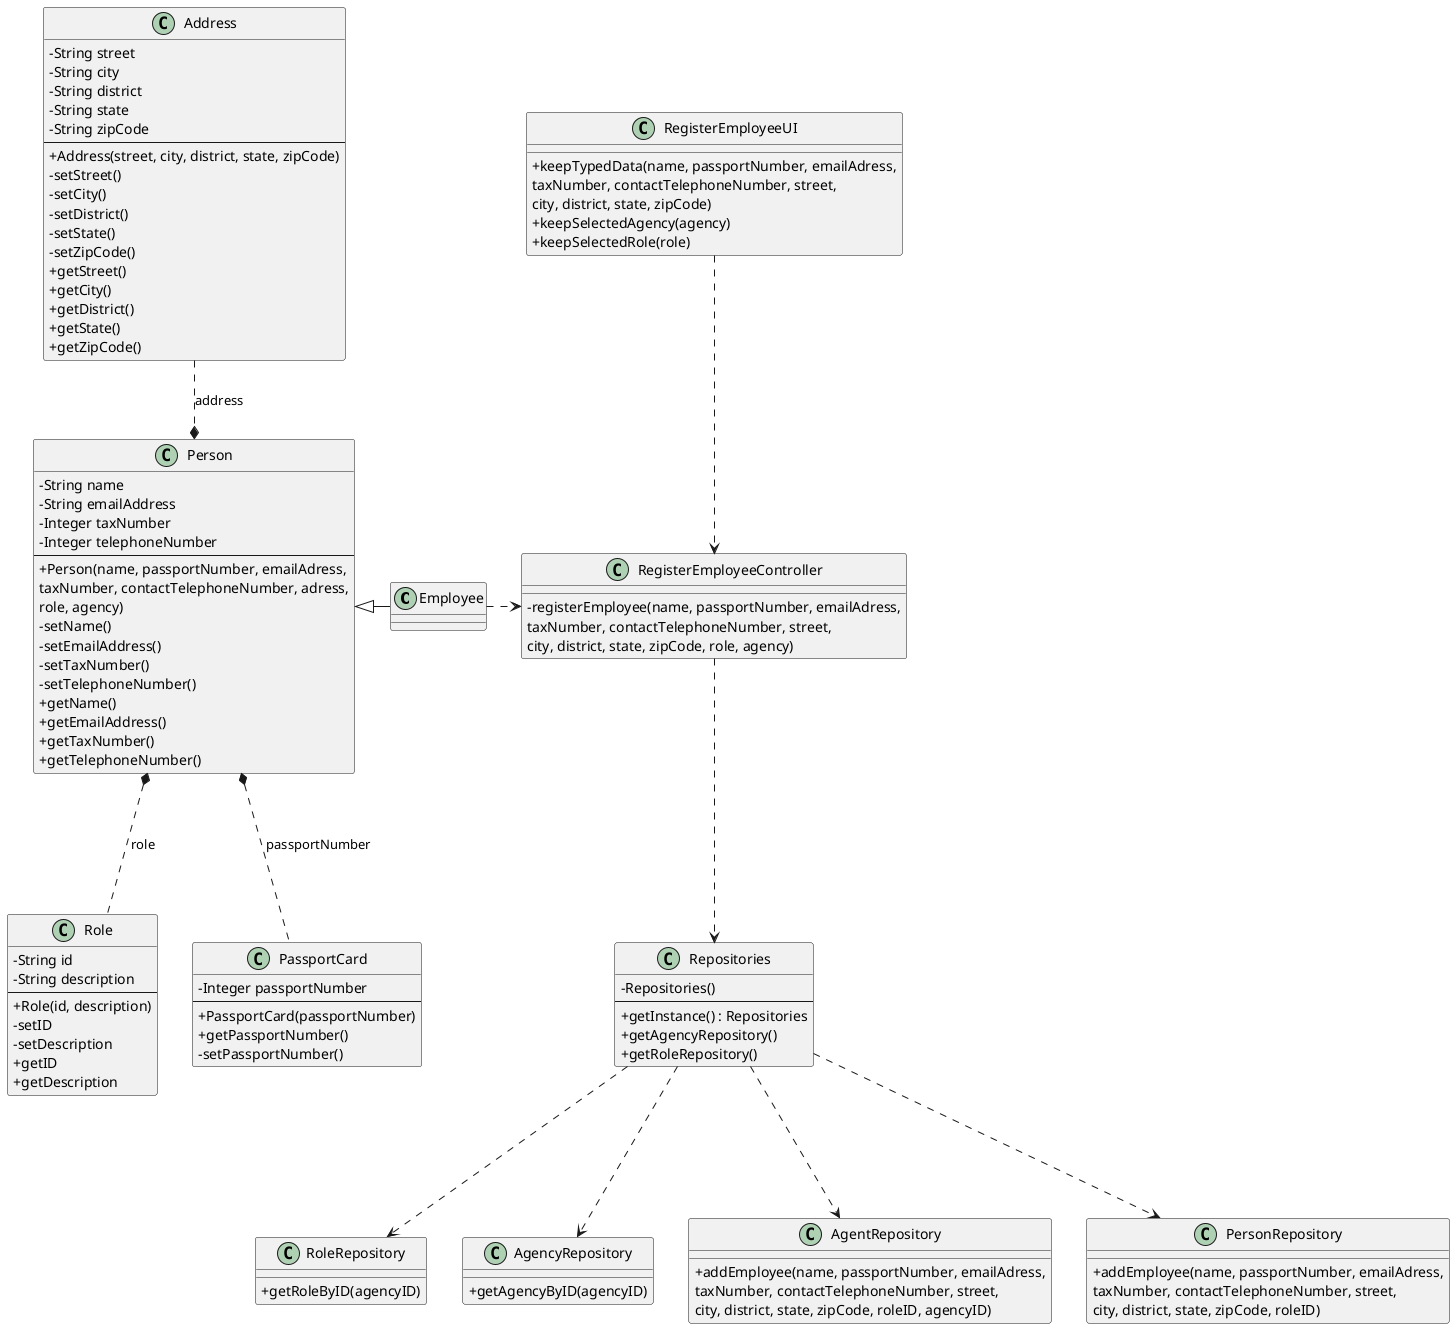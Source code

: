 @startuml
'skinparam monochrome true
skinparam packageStyle rectangle
skinparam shadowing false
skinparam linetype polyline
skinparam linetype orto

skinparam classAttributeIconSize 0

'left to right direction

class Employee {

}

class Role {
    -String id
    -String description
    --
    +Role(id, description)
    -setID
    -setDescription
    +getID
    +getDescription
}

class Address{
    -String street
    -String city
    -String district
    -String state
    -String zipCode
    --
    +Address(street, city, district, state, zipCode)
    -setStreet()
    -setCity()
    -setDistrict()
    -setState()
    -setZipCode()
    +getStreet()
    +getCity()
    +getDistrict()
    +getState()
    +getZipCode()
}

class PassportCard{
    -Integer passportNumber
    --
    +PassportCard(passportNumber)
    +getPassportNumber()
    -setPassportNumber()
}

class Person{
    -String name
    -String emailAddress
    -Integer taxNumber
    -Integer telephoneNumber
    --
    +Person(name, passportNumber, emailAdress,\ntaxNumber, contactTelephoneNumber, adress,\nrole, agency)
    -setName()
    -setEmailAddress()
    -setTaxNumber()
    -setTelephoneNumber()
    +getName()
    +getEmailAddress()
    +getTaxNumber()
    +getTelephoneNumber()
}

class RoleRepository {
    + getRoleByID(agencyID)
}

class AgencyRepository {
    + getAgencyByID(agencyID)
}

class Repositories {
    - Repositories()
    --
    + getInstance() : Repositories
    + getAgencyRepository()
    + getRoleRepository()
}

class AgentRepository {
    +addEmployee(name, passportNumber, emailAdress,\ntaxNumber, contactTelephoneNumber, street,\ncity, district, state, zipCode, roleID, agencyID)
}

class PersonRepository {
    +addEmployee(name, passportNumber, emailAdress,\ntaxNumber, contactTelephoneNumber, street,\ncity, district, state, zipCode, roleID)
}

class RegisterEmployeeController {
    -registerEmployee(name, passportNumber, emailAdress,\ntaxNumber, contactTelephoneNumber, street,\ncity, district, state, zipCode, role, agency)
}

class RegisterEmployeeUI {
+keepTypedData(name, passportNumber, emailAdress,\ntaxNumber, contactTelephoneNumber, street,\ncity, district, state, zipCode)
+keepSelectedAgency(agency)
+keepSelectedRole(role)
}

Person <|-right Employee
Person *.-- Role : role
Person *.-up Address : address
Person *.-- PassportCard : passportNumber
Employee -right.> RegisterEmployeeController
RegisterEmployeeUI -down.> RegisterEmployeeController
RegisterEmployeeController --down.> Repositories
Repositories --down.> AgencyRepository
Repositories --down.> AgentRepository
Repositories --down.> PersonRepository
Repositories --down.> RoleRepository

@enduml